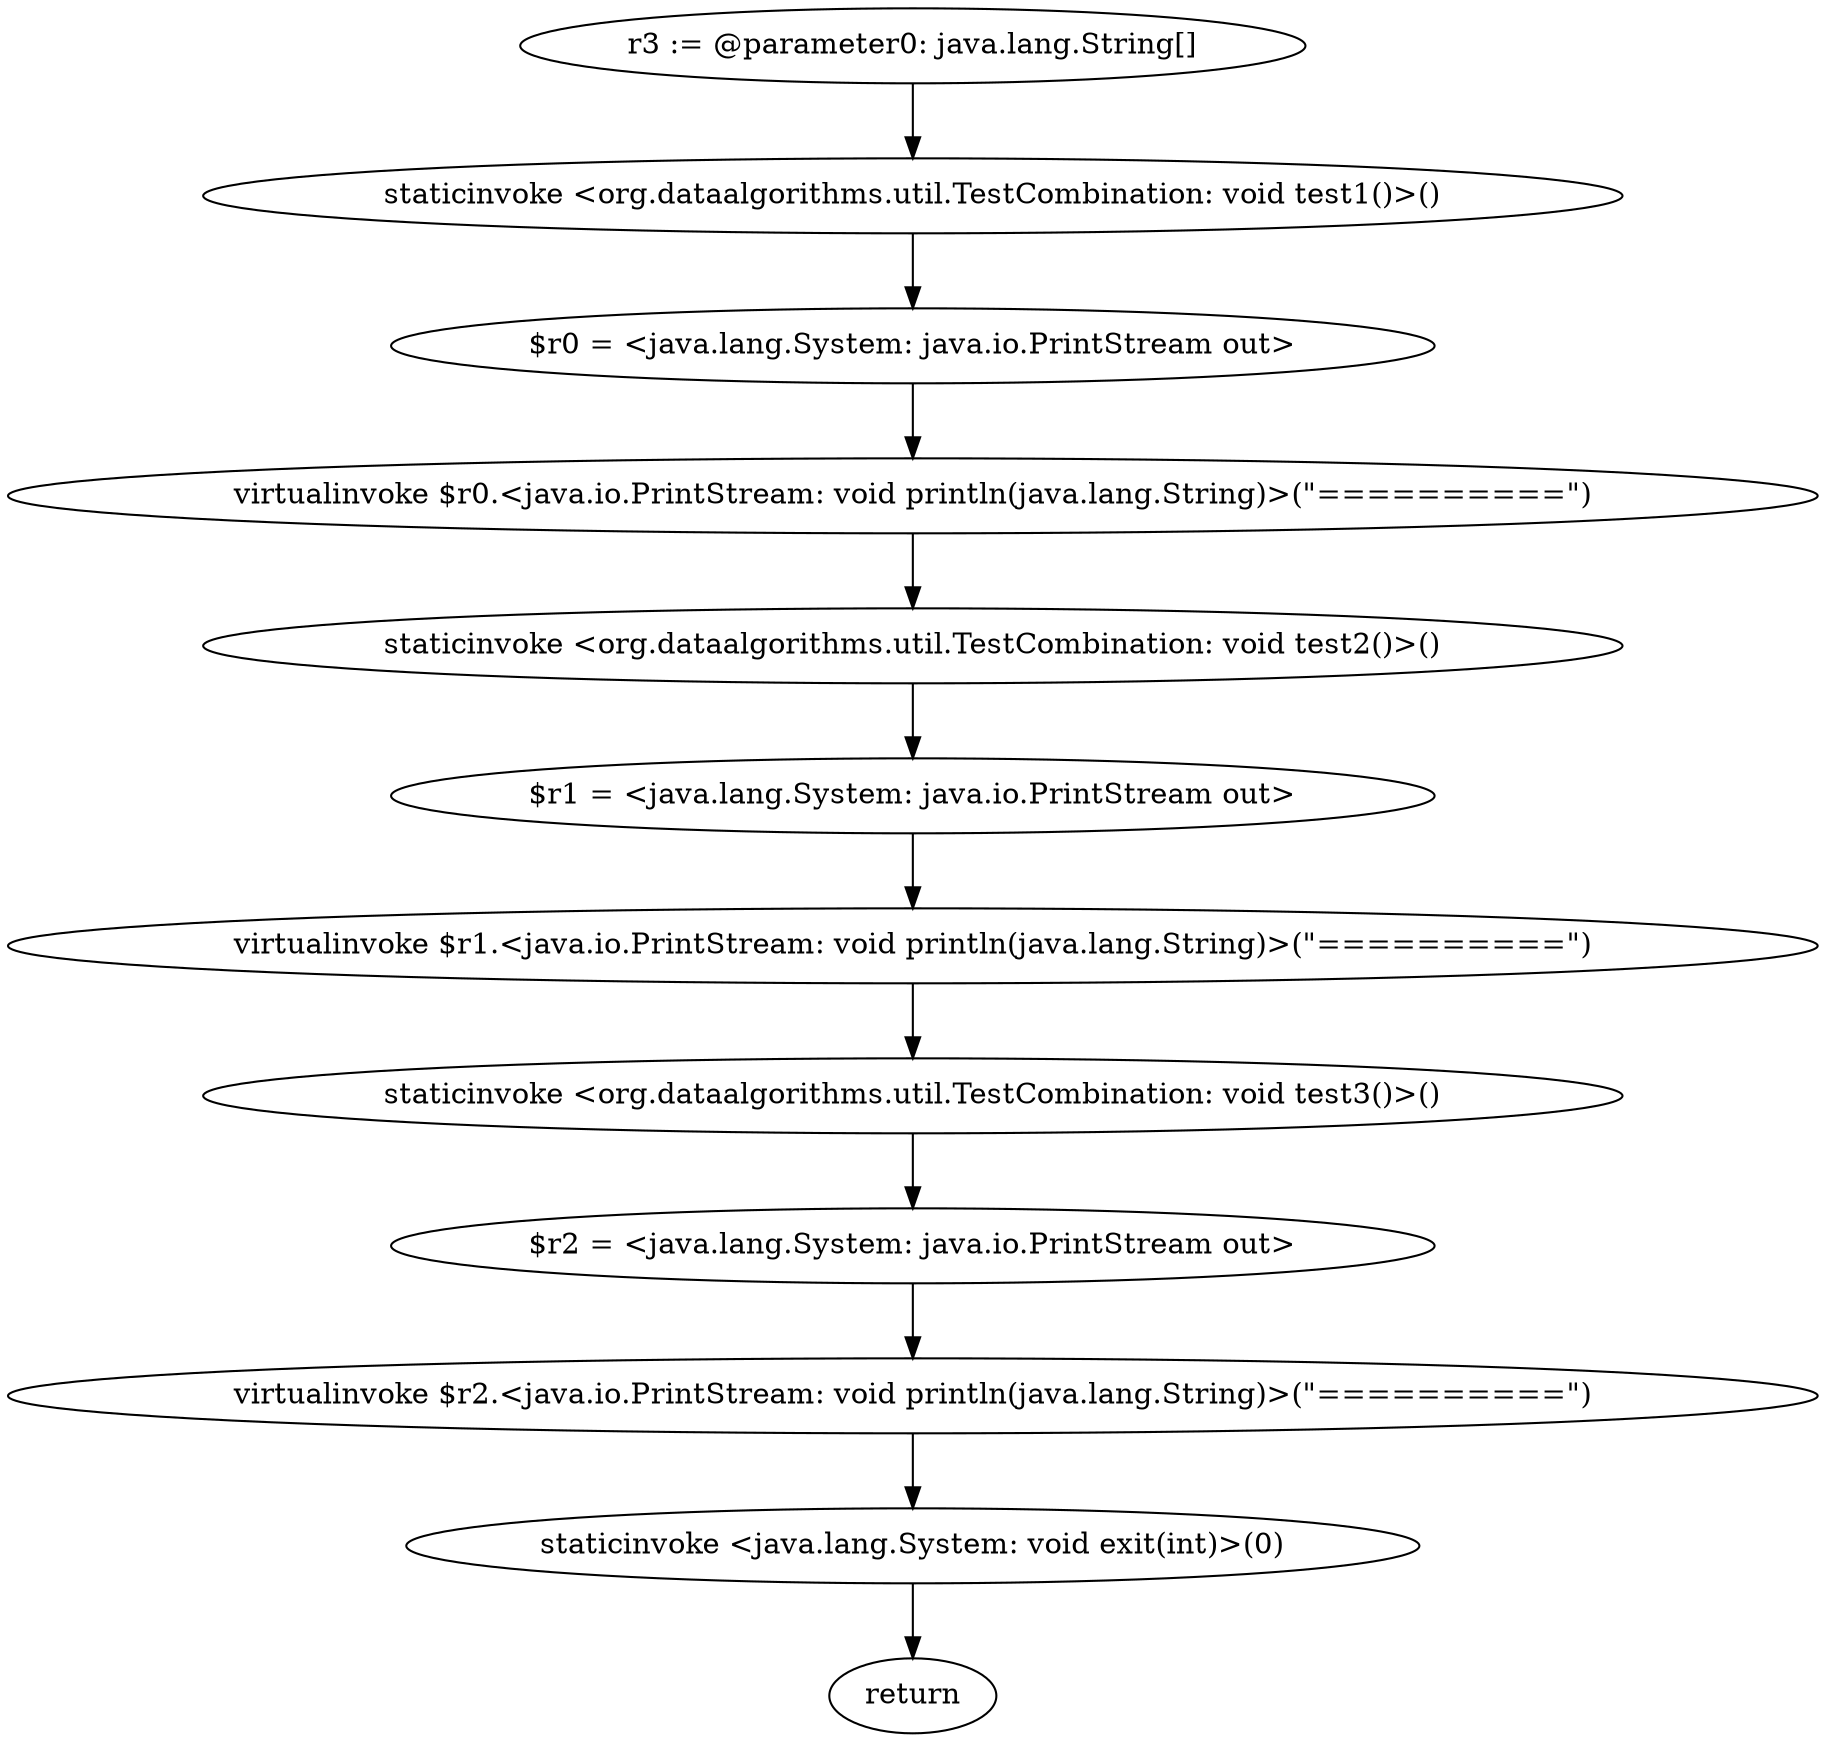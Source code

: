 digraph "unitGraph" {
    "r3 := @parameter0: java.lang.String[]"
    "staticinvoke <org.dataalgorithms.util.TestCombination: void test1()>()"
    "$r0 = <java.lang.System: java.io.PrintStream out>"
    "virtualinvoke $r0.<java.io.PrintStream: void println(java.lang.String)>(\"==========\")"
    "staticinvoke <org.dataalgorithms.util.TestCombination: void test2()>()"
    "$r1 = <java.lang.System: java.io.PrintStream out>"
    "virtualinvoke $r1.<java.io.PrintStream: void println(java.lang.String)>(\"==========\")"
    "staticinvoke <org.dataalgorithms.util.TestCombination: void test3()>()"
    "$r2 = <java.lang.System: java.io.PrintStream out>"
    "virtualinvoke $r2.<java.io.PrintStream: void println(java.lang.String)>(\"==========\")"
    "staticinvoke <java.lang.System: void exit(int)>(0)"
    "return"
    "r3 := @parameter0: java.lang.String[]"->"staticinvoke <org.dataalgorithms.util.TestCombination: void test1()>()";
    "staticinvoke <org.dataalgorithms.util.TestCombination: void test1()>()"->"$r0 = <java.lang.System: java.io.PrintStream out>";
    "$r0 = <java.lang.System: java.io.PrintStream out>"->"virtualinvoke $r0.<java.io.PrintStream: void println(java.lang.String)>(\"==========\")";
    "virtualinvoke $r0.<java.io.PrintStream: void println(java.lang.String)>(\"==========\")"->"staticinvoke <org.dataalgorithms.util.TestCombination: void test2()>()";
    "staticinvoke <org.dataalgorithms.util.TestCombination: void test2()>()"->"$r1 = <java.lang.System: java.io.PrintStream out>";
    "$r1 = <java.lang.System: java.io.PrintStream out>"->"virtualinvoke $r1.<java.io.PrintStream: void println(java.lang.String)>(\"==========\")";
    "virtualinvoke $r1.<java.io.PrintStream: void println(java.lang.String)>(\"==========\")"->"staticinvoke <org.dataalgorithms.util.TestCombination: void test3()>()";
    "staticinvoke <org.dataalgorithms.util.TestCombination: void test3()>()"->"$r2 = <java.lang.System: java.io.PrintStream out>";
    "$r2 = <java.lang.System: java.io.PrintStream out>"->"virtualinvoke $r2.<java.io.PrintStream: void println(java.lang.String)>(\"==========\")";
    "virtualinvoke $r2.<java.io.PrintStream: void println(java.lang.String)>(\"==========\")"->"staticinvoke <java.lang.System: void exit(int)>(0)";
    "staticinvoke <java.lang.System: void exit(int)>(0)"->"return";
}
